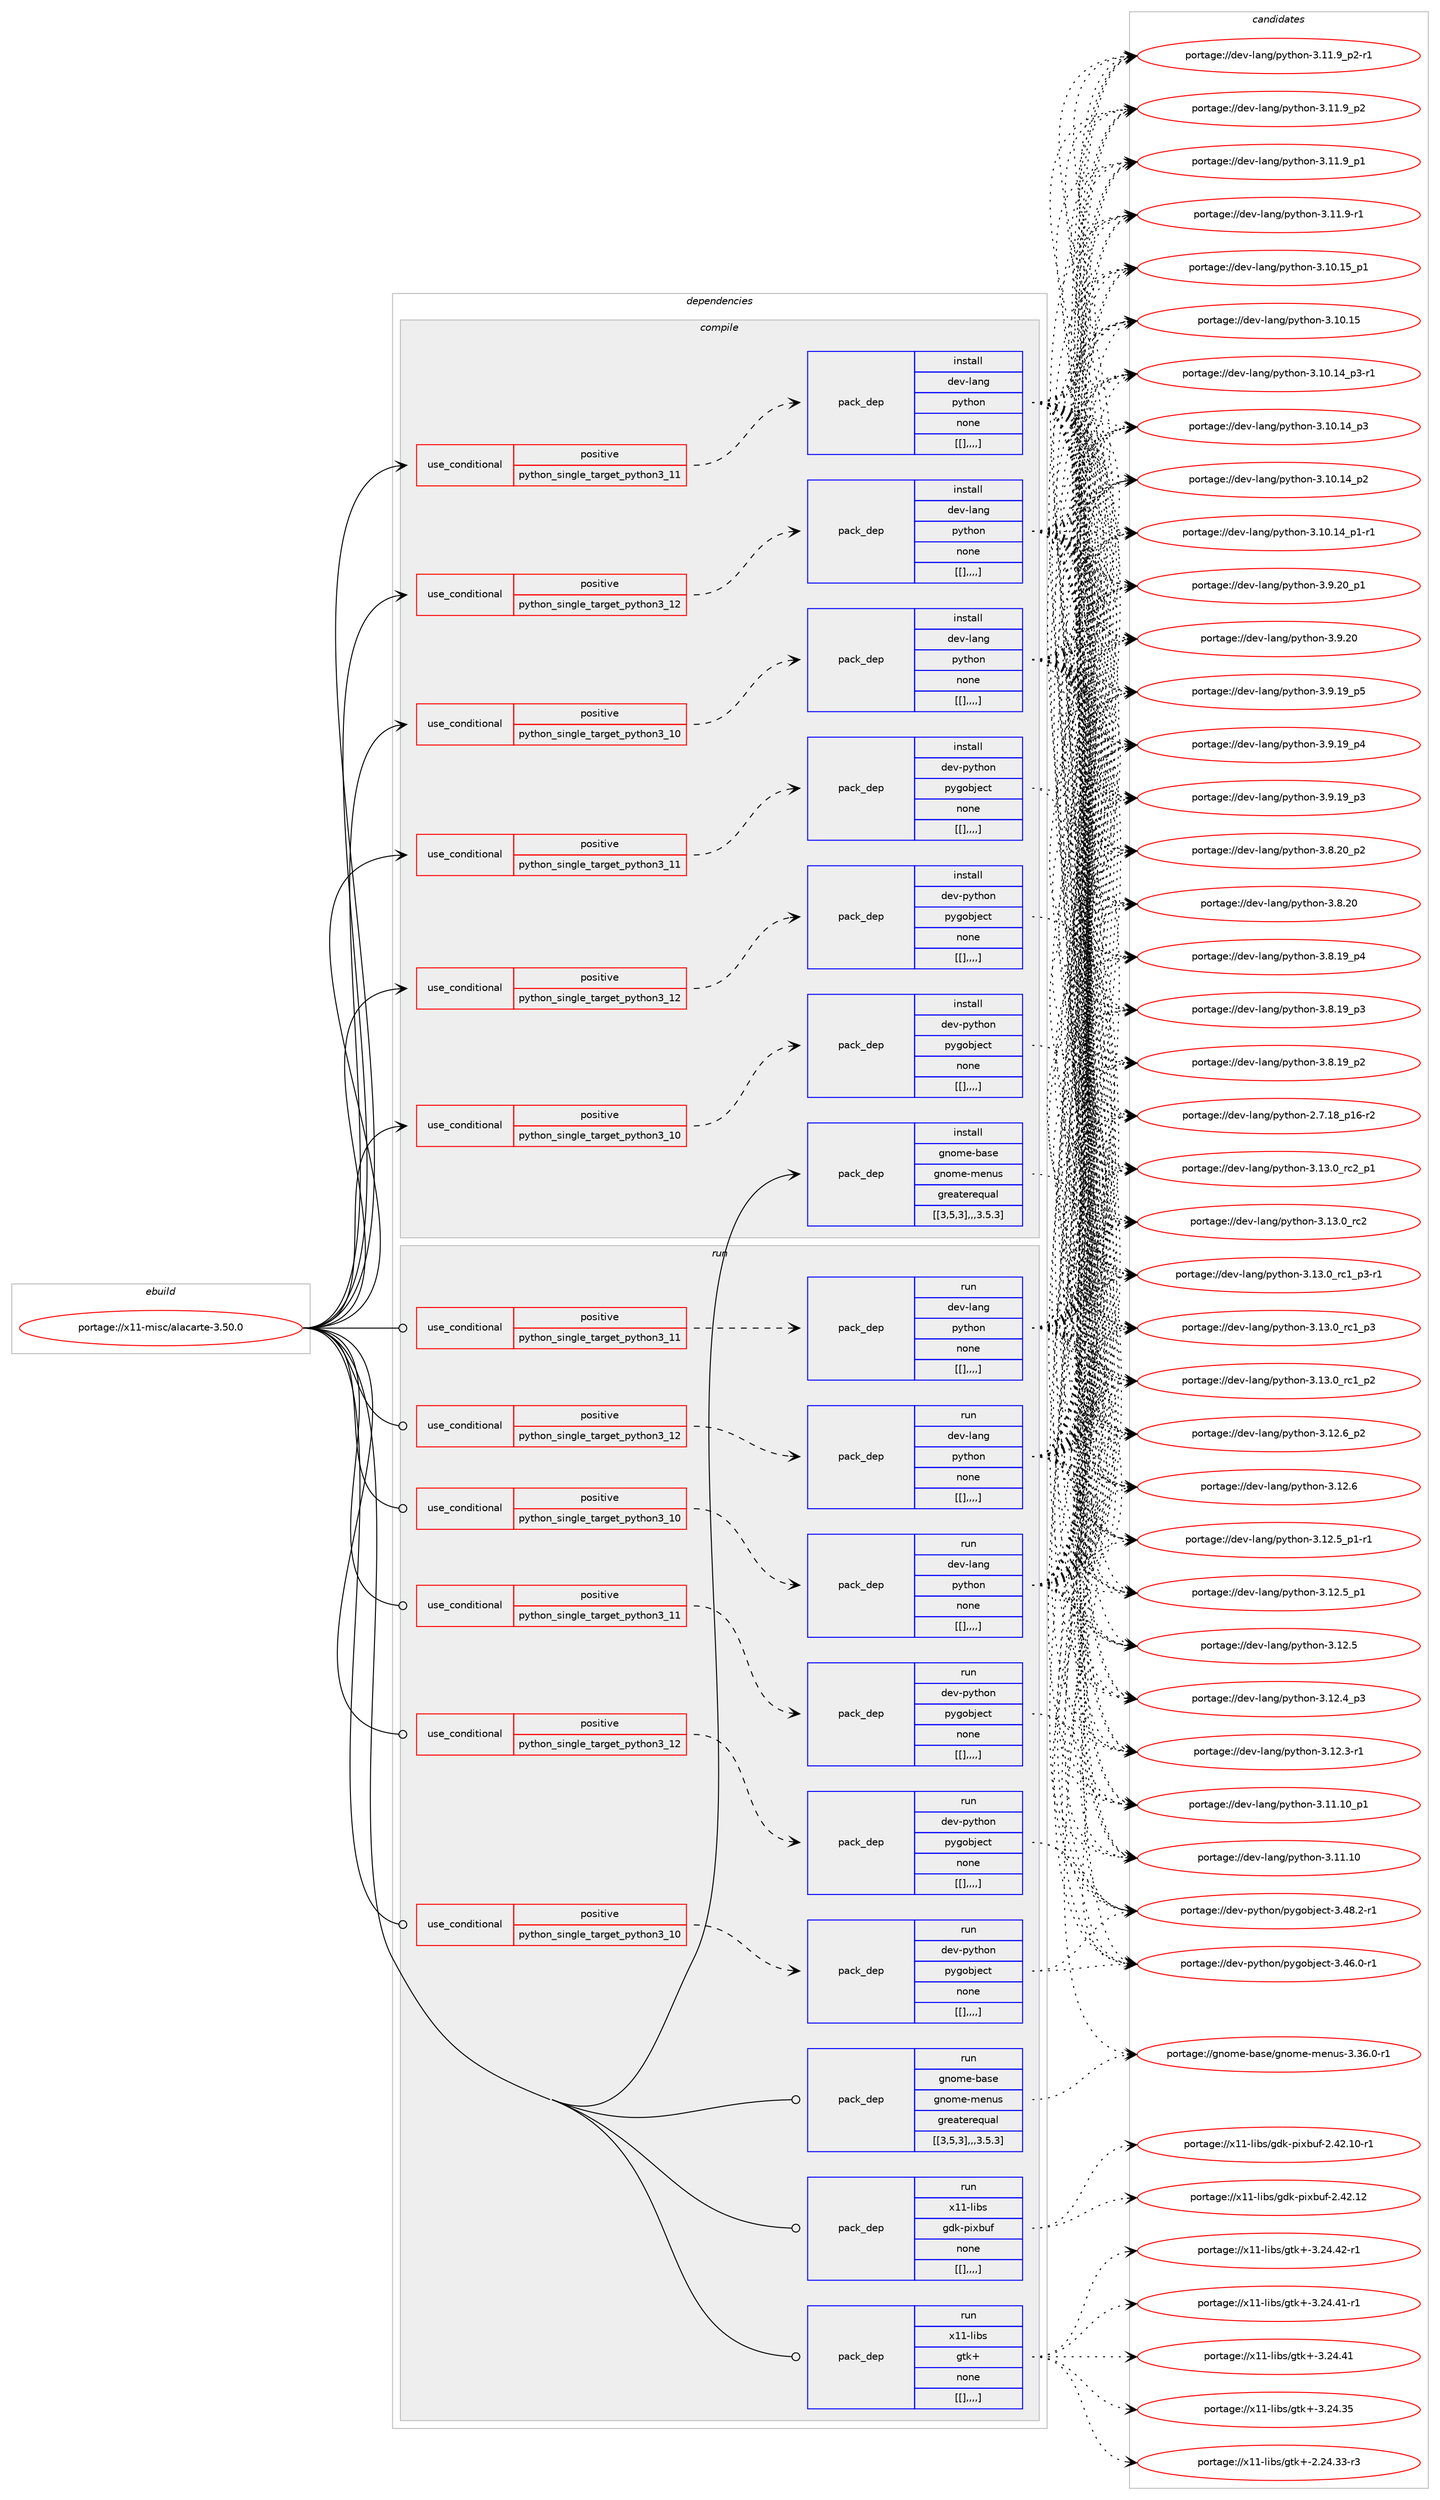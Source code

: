 digraph prolog {

# *************
# Graph options
# *************

newrank=true;
concentrate=true;
compound=true;
graph [rankdir=LR,fontname=Helvetica,fontsize=10,ranksep=1.5];#, ranksep=2.5, nodesep=0.2];
edge  [arrowhead=vee];
node  [fontname=Helvetica,fontsize=10];

# **********
# The ebuild
# **********

subgraph cluster_leftcol {
color=gray;
label=<<i>ebuild</i>>;
id [label="portage://x11-misc/alacarte-3.50.0", color=red, width=4, href="../x11-misc/alacarte-3.50.0.svg"];
}

# ****************
# The dependencies
# ****************

subgraph cluster_midcol {
color=gray;
label=<<i>dependencies</i>>;
subgraph cluster_compile {
fillcolor="#eeeeee";
style=filled;
label=<<i>compile</i>>;
subgraph cond12103 {
dependency34556 [label=<<TABLE BORDER="0" CELLBORDER="1" CELLSPACING="0" CELLPADDING="4"><TR><TD ROWSPAN="3" CELLPADDING="10">use_conditional</TD></TR><TR><TD>positive</TD></TR><TR><TD>python_single_target_python3_10</TD></TR></TABLE>>, shape=none, color=red];
subgraph pack22223 {
dependency34557 [label=<<TABLE BORDER="0" CELLBORDER="1" CELLSPACING="0" CELLPADDING="4" WIDTH="220"><TR><TD ROWSPAN="6" CELLPADDING="30">pack_dep</TD></TR><TR><TD WIDTH="110">install</TD></TR><TR><TD>dev-lang</TD></TR><TR><TD>python</TD></TR><TR><TD>none</TD></TR><TR><TD>[[],,,,]</TD></TR></TABLE>>, shape=none, color=blue];
}
dependency34556:e -> dependency34557:w [weight=20,style="dashed",arrowhead="vee"];
}
id:e -> dependency34556:w [weight=20,style="solid",arrowhead="vee"];
subgraph cond12104 {
dependency34558 [label=<<TABLE BORDER="0" CELLBORDER="1" CELLSPACING="0" CELLPADDING="4"><TR><TD ROWSPAN="3" CELLPADDING="10">use_conditional</TD></TR><TR><TD>positive</TD></TR><TR><TD>python_single_target_python3_10</TD></TR></TABLE>>, shape=none, color=red];
subgraph pack22224 {
dependency34559 [label=<<TABLE BORDER="0" CELLBORDER="1" CELLSPACING="0" CELLPADDING="4" WIDTH="220"><TR><TD ROWSPAN="6" CELLPADDING="30">pack_dep</TD></TR><TR><TD WIDTH="110">install</TD></TR><TR><TD>dev-python</TD></TR><TR><TD>pygobject</TD></TR><TR><TD>none</TD></TR><TR><TD>[[],,,,]</TD></TR></TABLE>>, shape=none, color=blue];
}
dependency34558:e -> dependency34559:w [weight=20,style="dashed",arrowhead="vee"];
}
id:e -> dependency34558:w [weight=20,style="solid",arrowhead="vee"];
subgraph cond12105 {
dependency34560 [label=<<TABLE BORDER="0" CELLBORDER="1" CELLSPACING="0" CELLPADDING="4"><TR><TD ROWSPAN="3" CELLPADDING="10">use_conditional</TD></TR><TR><TD>positive</TD></TR><TR><TD>python_single_target_python3_11</TD></TR></TABLE>>, shape=none, color=red];
subgraph pack22225 {
dependency34561 [label=<<TABLE BORDER="0" CELLBORDER="1" CELLSPACING="0" CELLPADDING="4" WIDTH="220"><TR><TD ROWSPAN="6" CELLPADDING="30">pack_dep</TD></TR><TR><TD WIDTH="110">install</TD></TR><TR><TD>dev-lang</TD></TR><TR><TD>python</TD></TR><TR><TD>none</TD></TR><TR><TD>[[],,,,]</TD></TR></TABLE>>, shape=none, color=blue];
}
dependency34560:e -> dependency34561:w [weight=20,style="dashed",arrowhead="vee"];
}
id:e -> dependency34560:w [weight=20,style="solid",arrowhead="vee"];
subgraph cond12106 {
dependency34562 [label=<<TABLE BORDER="0" CELLBORDER="1" CELLSPACING="0" CELLPADDING="4"><TR><TD ROWSPAN="3" CELLPADDING="10">use_conditional</TD></TR><TR><TD>positive</TD></TR><TR><TD>python_single_target_python3_11</TD></TR></TABLE>>, shape=none, color=red];
subgraph pack22226 {
dependency34563 [label=<<TABLE BORDER="0" CELLBORDER="1" CELLSPACING="0" CELLPADDING="4" WIDTH="220"><TR><TD ROWSPAN="6" CELLPADDING="30">pack_dep</TD></TR><TR><TD WIDTH="110">install</TD></TR><TR><TD>dev-python</TD></TR><TR><TD>pygobject</TD></TR><TR><TD>none</TD></TR><TR><TD>[[],,,,]</TD></TR></TABLE>>, shape=none, color=blue];
}
dependency34562:e -> dependency34563:w [weight=20,style="dashed",arrowhead="vee"];
}
id:e -> dependency34562:w [weight=20,style="solid",arrowhead="vee"];
subgraph cond12107 {
dependency34564 [label=<<TABLE BORDER="0" CELLBORDER="1" CELLSPACING="0" CELLPADDING="4"><TR><TD ROWSPAN="3" CELLPADDING="10">use_conditional</TD></TR><TR><TD>positive</TD></TR><TR><TD>python_single_target_python3_12</TD></TR></TABLE>>, shape=none, color=red];
subgraph pack22227 {
dependency34565 [label=<<TABLE BORDER="0" CELLBORDER="1" CELLSPACING="0" CELLPADDING="4" WIDTH="220"><TR><TD ROWSPAN="6" CELLPADDING="30">pack_dep</TD></TR><TR><TD WIDTH="110">install</TD></TR><TR><TD>dev-lang</TD></TR><TR><TD>python</TD></TR><TR><TD>none</TD></TR><TR><TD>[[],,,,]</TD></TR></TABLE>>, shape=none, color=blue];
}
dependency34564:e -> dependency34565:w [weight=20,style="dashed",arrowhead="vee"];
}
id:e -> dependency34564:w [weight=20,style="solid",arrowhead="vee"];
subgraph cond12108 {
dependency34566 [label=<<TABLE BORDER="0" CELLBORDER="1" CELLSPACING="0" CELLPADDING="4"><TR><TD ROWSPAN="3" CELLPADDING="10">use_conditional</TD></TR><TR><TD>positive</TD></TR><TR><TD>python_single_target_python3_12</TD></TR></TABLE>>, shape=none, color=red];
subgraph pack22228 {
dependency34567 [label=<<TABLE BORDER="0" CELLBORDER="1" CELLSPACING="0" CELLPADDING="4" WIDTH="220"><TR><TD ROWSPAN="6" CELLPADDING="30">pack_dep</TD></TR><TR><TD WIDTH="110">install</TD></TR><TR><TD>dev-python</TD></TR><TR><TD>pygobject</TD></TR><TR><TD>none</TD></TR><TR><TD>[[],,,,]</TD></TR></TABLE>>, shape=none, color=blue];
}
dependency34566:e -> dependency34567:w [weight=20,style="dashed",arrowhead="vee"];
}
id:e -> dependency34566:w [weight=20,style="solid",arrowhead="vee"];
subgraph pack22229 {
dependency34568 [label=<<TABLE BORDER="0" CELLBORDER="1" CELLSPACING="0" CELLPADDING="4" WIDTH="220"><TR><TD ROWSPAN="6" CELLPADDING="30">pack_dep</TD></TR><TR><TD WIDTH="110">install</TD></TR><TR><TD>gnome-base</TD></TR><TR><TD>gnome-menus</TD></TR><TR><TD>greaterequal</TD></TR><TR><TD>[[3,5,3],,,3.5.3]</TD></TR></TABLE>>, shape=none, color=blue];
}
id:e -> dependency34568:w [weight=20,style="solid",arrowhead="vee"];
}
subgraph cluster_compileandrun {
fillcolor="#eeeeee";
style=filled;
label=<<i>compile and run</i>>;
}
subgraph cluster_run {
fillcolor="#eeeeee";
style=filled;
label=<<i>run</i>>;
subgraph cond12109 {
dependency34569 [label=<<TABLE BORDER="0" CELLBORDER="1" CELLSPACING="0" CELLPADDING="4"><TR><TD ROWSPAN="3" CELLPADDING="10">use_conditional</TD></TR><TR><TD>positive</TD></TR><TR><TD>python_single_target_python3_10</TD></TR></TABLE>>, shape=none, color=red];
subgraph pack22230 {
dependency34570 [label=<<TABLE BORDER="0" CELLBORDER="1" CELLSPACING="0" CELLPADDING="4" WIDTH="220"><TR><TD ROWSPAN="6" CELLPADDING="30">pack_dep</TD></TR><TR><TD WIDTH="110">run</TD></TR><TR><TD>dev-lang</TD></TR><TR><TD>python</TD></TR><TR><TD>none</TD></TR><TR><TD>[[],,,,]</TD></TR></TABLE>>, shape=none, color=blue];
}
dependency34569:e -> dependency34570:w [weight=20,style="dashed",arrowhead="vee"];
}
id:e -> dependency34569:w [weight=20,style="solid",arrowhead="odot"];
subgraph cond12110 {
dependency34571 [label=<<TABLE BORDER="0" CELLBORDER="1" CELLSPACING="0" CELLPADDING="4"><TR><TD ROWSPAN="3" CELLPADDING="10">use_conditional</TD></TR><TR><TD>positive</TD></TR><TR><TD>python_single_target_python3_10</TD></TR></TABLE>>, shape=none, color=red];
subgraph pack22231 {
dependency34572 [label=<<TABLE BORDER="0" CELLBORDER="1" CELLSPACING="0" CELLPADDING="4" WIDTH="220"><TR><TD ROWSPAN="6" CELLPADDING="30">pack_dep</TD></TR><TR><TD WIDTH="110">run</TD></TR><TR><TD>dev-python</TD></TR><TR><TD>pygobject</TD></TR><TR><TD>none</TD></TR><TR><TD>[[],,,,]</TD></TR></TABLE>>, shape=none, color=blue];
}
dependency34571:e -> dependency34572:w [weight=20,style="dashed",arrowhead="vee"];
}
id:e -> dependency34571:w [weight=20,style="solid",arrowhead="odot"];
subgraph cond12111 {
dependency34573 [label=<<TABLE BORDER="0" CELLBORDER="1" CELLSPACING="0" CELLPADDING="4"><TR><TD ROWSPAN="3" CELLPADDING="10">use_conditional</TD></TR><TR><TD>positive</TD></TR><TR><TD>python_single_target_python3_11</TD></TR></TABLE>>, shape=none, color=red];
subgraph pack22232 {
dependency34574 [label=<<TABLE BORDER="0" CELLBORDER="1" CELLSPACING="0" CELLPADDING="4" WIDTH="220"><TR><TD ROWSPAN="6" CELLPADDING="30">pack_dep</TD></TR><TR><TD WIDTH="110">run</TD></TR><TR><TD>dev-lang</TD></TR><TR><TD>python</TD></TR><TR><TD>none</TD></TR><TR><TD>[[],,,,]</TD></TR></TABLE>>, shape=none, color=blue];
}
dependency34573:e -> dependency34574:w [weight=20,style="dashed",arrowhead="vee"];
}
id:e -> dependency34573:w [weight=20,style="solid",arrowhead="odot"];
subgraph cond12112 {
dependency34575 [label=<<TABLE BORDER="0" CELLBORDER="1" CELLSPACING="0" CELLPADDING="4"><TR><TD ROWSPAN="3" CELLPADDING="10">use_conditional</TD></TR><TR><TD>positive</TD></TR><TR><TD>python_single_target_python3_11</TD></TR></TABLE>>, shape=none, color=red];
subgraph pack22233 {
dependency34576 [label=<<TABLE BORDER="0" CELLBORDER="1" CELLSPACING="0" CELLPADDING="4" WIDTH="220"><TR><TD ROWSPAN="6" CELLPADDING="30">pack_dep</TD></TR><TR><TD WIDTH="110">run</TD></TR><TR><TD>dev-python</TD></TR><TR><TD>pygobject</TD></TR><TR><TD>none</TD></TR><TR><TD>[[],,,,]</TD></TR></TABLE>>, shape=none, color=blue];
}
dependency34575:e -> dependency34576:w [weight=20,style="dashed",arrowhead="vee"];
}
id:e -> dependency34575:w [weight=20,style="solid",arrowhead="odot"];
subgraph cond12113 {
dependency34577 [label=<<TABLE BORDER="0" CELLBORDER="1" CELLSPACING="0" CELLPADDING="4"><TR><TD ROWSPAN="3" CELLPADDING="10">use_conditional</TD></TR><TR><TD>positive</TD></TR><TR><TD>python_single_target_python3_12</TD></TR></TABLE>>, shape=none, color=red];
subgraph pack22234 {
dependency34578 [label=<<TABLE BORDER="0" CELLBORDER="1" CELLSPACING="0" CELLPADDING="4" WIDTH="220"><TR><TD ROWSPAN="6" CELLPADDING="30">pack_dep</TD></TR><TR><TD WIDTH="110">run</TD></TR><TR><TD>dev-lang</TD></TR><TR><TD>python</TD></TR><TR><TD>none</TD></TR><TR><TD>[[],,,,]</TD></TR></TABLE>>, shape=none, color=blue];
}
dependency34577:e -> dependency34578:w [weight=20,style="dashed",arrowhead="vee"];
}
id:e -> dependency34577:w [weight=20,style="solid",arrowhead="odot"];
subgraph cond12114 {
dependency34579 [label=<<TABLE BORDER="0" CELLBORDER="1" CELLSPACING="0" CELLPADDING="4"><TR><TD ROWSPAN="3" CELLPADDING="10">use_conditional</TD></TR><TR><TD>positive</TD></TR><TR><TD>python_single_target_python3_12</TD></TR></TABLE>>, shape=none, color=red];
subgraph pack22235 {
dependency34580 [label=<<TABLE BORDER="0" CELLBORDER="1" CELLSPACING="0" CELLPADDING="4" WIDTH="220"><TR><TD ROWSPAN="6" CELLPADDING="30">pack_dep</TD></TR><TR><TD WIDTH="110">run</TD></TR><TR><TD>dev-python</TD></TR><TR><TD>pygobject</TD></TR><TR><TD>none</TD></TR><TR><TD>[[],,,,]</TD></TR></TABLE>>, shape=none, color=blue];
}
dependency34579:e -> dependency34580:w [weight=20,style="dashed",arrowhead="vee"];
}
id:e -> dependency34579:w [weight=20,style="solid",arrowhead="odot"];
subgraph pack22236 {
dependency34581 [label=<<TABLE BORDER="0" CELLBORDER="1" CELLSPACING="0" CELLPADDING="4" WIDTH="220"><TR><TD ROWSPAN="6" CELLPADDING="30">pack_dep</TD></TR><TR><TD WIDTH="110">run</TD></TR><TR><TD>gnome-base</TD></TR><TR><TD>gnome-menus</TD></TR><TR><TD>greaterequal</TD></TR><TR><TD>[[3,5,3],,,3.5.3]</TD></TR></TABLE>>, shape=none, color=blue];
}
id:e -> dependency34581:w [weight=20,style="solid",arrowhead="odot"];
subgraph pack22237 {
dependency34582 [label=<<TABLE BORDER="0" CELLBORDER="1" CELLSPACING="0" CELLPADDING="4" WIDTH="220"><TR><TD ROWSPAN="6" CELLPADDING="30">pack_dep</TD></TR><TR><TD WIDTH="110">run</TD></TR><TR><TD>x11-libs</TD></TR><TR><TD>gdk-pixbuf</TD></TR><TR><TD>none</TD></TR><TR><TD>[[],,,,]</TD></TR></TABLE>>, shape=none, color=blue];
}
id:e -> dependency34582:w [weight=20,style="solid",arrowhead="odot"];
subgraph pack22238 {
dependency34583 [label=<<TABLE BORDER="0" CELLBORDER="1" CELLSPACING="0" CELLPADDING="4" WIDTH="220"><TR><TD ROWSPAN="6" CELLPADDING="30">pack_dep</TD></TR><TR><TD WIDTH="110">run</TD></TR><TR><TD>x11-libs</TD></TR><TR><TD>gtk+</TD></TR><TR><TD>none</TD></TR><TR><TD>[[],,,,]</TD></TR></TABLE>>, shape=none, color=blue];
}
id:e -> dependency34583:w [weight=20,style="solid",arrowhead="odot"];
}
}

# **************
# The candidates
# **************

subgraph cluster_choices {
rank=same;
color=gray;
label=<<i>candidates</i>>;

subgraph choice22223 {
color=black;
nodesep=1;
choice100101118451089711010347112121116104111110455146495146489511499509511249 [label="portage://dev-lang/python-3.13.0_rc2_p1", color=red, width=4,href="../dev-lang/python-3.13.0_rc2_p1.svg"];
choice10010111845108971101034711212111610411111045514649514648951149950 [label="portage://dev-lang/python-3.13.0_rc2", color=red, width=4,href="../dev-lang/python-3.13.0_rc2.svg"];
choice1001011184510897110103471121211161041111104551464951464895114994995112514511449 [label="portage://dev-lang/python-3.13.0_rc1_p3-r1", color=red, width=4,href="../dev-lang/python-3.13.0_rc1_p3-r1.svg"];
choice100101118451089711010347112121116104111110455146495146489511499499511251 [label="portage://dev-lang/python-3.13.0_rc1_p3", color=red, width=4,href="../dev-lang/python-3.13.0_rc1_p3.svg"];
choice100101118451089711010347112121116104111110455146495146489511499499511250 [label="portage://dev-lang/python-3.13.0_rc1_p2", color=red, width=4,href="../dev-lang/python-3.13.0_rc1_p2.svg"];
choice100101118451089711010347112121116104111110455146495046549511250 [label="portage://dev-lang/python-3.12.6_p2", color=red, width=4,href="../dev-lang/python-3.12.6_p2.svg"];
choice10010111845108971101034711212111610411111045514649504654 [label="portage://dev-lang/python-3.12.6", color=red, width=4,href="../dev-lang/python-3.12.6.svg"];
choice1001011184510897110103471121211161041111104551464950465395112494511449 [label="portage://dev-lang/python-3.12.5_p1-r1", color=red, width=4,href="../dev-lang/python-3.12.5_p1-r1.svg"];
choice100101118451089711010347112121116104111110455146495046539511249 [label="portage://dev-lang/python-3.12.5_p1", color=red, width=4,href="../dev-lang/python-3.12.5_p1.svg"];
choice10010111845108971101034711212111610411111045514649504653 [label="portage://dev-lang/python-3.12.5", color=red, width=4,href="../dev-lang/python-3.12.5.svg"];
choice100101118451089711010347112121116104111110455146495046529511251 [label="portage://dev-lang/python-3.12.4_p3", color=red, width=4,href="../dev-lang/python-3.12.4_p3.svg"];
choice100101118451089711010347112121116104111110455146495046514511449 [label="portage://dev-lang/python-3.12.3-r1", color=red, width=4,href="../dev-lang/python-3.12.3-r1.svg"];
choice10010111845108971101034711212111610411111045514649494649489511249 [label="portage://dev-lang/python-3.11.10_p1", color=red, width=4,href="../dev-lang/python-3.11.10_p1.svg"];
choice1001011184510897110103471121211161041111104551464949464948 [label="portage://dev-lang/python-3.11.10", color=red, width=4,href="../dev-lang/python-3.11.10.svg"];
choice1001011184510897110103471121211161041111104551464949465795112504511449 [label="portage://dev-lang/python-3.11.9_p2-r1", color=red, width=4,href="../dev-lang/python-3.11.9_p2-r1.svg"];
choice100101118451089711010347112121116104111110455146494946579511250 [label="portage://dev-lang/python-3.11.9_p2", color=red, width=4,href="../dev-lang/python-3.11.9_p2.svg"];
choice100101118451089711010347112121116104111110455146494946579511249 [label="portage://dev-lang/python-3.11.9_p1", color=red, width=4,href="../dev-lang/python-3.11.9_p1.svg"];
choice100101118451089711010347112121116104111110455146494946574511449 [label="portage://dev-lang/python-3.11.9-r1", color=red, width=4,href="../dev-lang/python-3.11.9-r1.svg"];
choice10010111845108971101034711212111610411111045514649484649539511249 [label="portage://dev-lang/python-3.10.15_p1", color=red, width=4,href="../dev-lang/python-3.10.15_p1.svg"];
choice1001011184510897110103471121211161041111104551464948464953 [label="portage://dev-lang/python-3.10.15", color=red, width=4,href="../dev-lang/python-3.10.15.svg"];
choice100101118451089711010347112121116104111110455146494846495295112514511449 [label="portage://dev-lang/python-3.10.14_p3-r1", color=red, width=4,href="../dev-lang/python-3.10.14_p3-r1.svg"];
choice10010111845108971101034711212111610411111045514649484649529511251 [label="portage://dev-lang/python-3.10.14_p3", color=red, width=4,href="../dev-lang/python-3.10.14_p3.svg"];
choice10010111845108971101034711212111610411111045514649484649529511250 [label="portage://dev-lang/python-3.10.14_p2", color=red, width=4,href="../dev-lang/python-3.10.14_p2.svg"];
choice100101118451089711010347112121116104111110455146494846495295112494511449 [label="portage://dev-lang/python-3.10.14_p1-r1", color=red, width=4,href="../dev-lang/python-3.10.14_p1-r1.svg"];
choice100101118451089711010347112121116104111110455146574650489511249 [label="portage://dev-lang/python-3.9.20_p1", color=red, width=4,href="../dev-lang/python-3.9.20_p1.svg"];
choice10010111845108971101034711212111610411111045514657465048 [label="portage://dev-lang/python-3.9.20", color=red, width=4,href="../dev-lang/python-3.9.20.svg"];
choice100101118451089711010347112121116104111110455146574649579511253 [label="portage://dev-lang/python-3.9.19_p5", color=red, width=4,href="../dev-lang/python-3.9.19_p5.svg"];
choice100101118451089711010347112121116104111110455146574649579511252 [label="portage://dev-lang/python-3.9.19_p4", color=red, width=4,href="../dev-lang/python-3.9.19_p4.svg"];
choice100101118451089711010347112121116104111110455146574649579511251 [label="portage://dev-lang/python-3.9.19_p3", color=red, width=4,href="../dev-lang/python-3.9.19_p3.svg"];
choice100101118451089711010347112121116104111110455146564650489511250 [label="portage://dev-lang/python-3.8.20_p2", color=red, width=4,href="../dev-lang/python-3.8.20_p2.svg"];
choice10010111845108971101034711212111610411111045514656465048 [label="portage://dev-lang/python-3.8.20", color=red, width=4,href="../dev-lang/python-3.8.20.svg"];
choice100101118451089711010347112121116104111110455146564649579511252 [label="portage://dev-lang/python-3.8.19_p4", color=red, width=4,href="../dev-lang/python-3.8.19_p4.svg"];
choice100101118451089711010347112121116104111110455146564649579511251 [label="portage://dev-lang/python-3.8.19_p3", color=red, width=4,href="../dev-lang/python-3.8.19_p3.svg"];
choice100101118451089711010347112121116104111110455146564649579511250 [label="portage://dev-lang/python-3.8.19_p2", color=red, width=4,href="../dev-lang/python-3.8.19_p2.svg"];
choice100101118451089711010347112121116104111110455046554649569511249544511450 [label="portage://dev-lang/python-2.7.18_p16-r2", color=red, width=4,href="../dev-lang/python-2.7.18_p16-r2.svg"];
dependency34557:e -> choice100101118451089711010347112121116104111110455146495146489511499509511249:w [style=dotted,weight="100"];
dependency34557:e -> choice10010111845108971101034711212111610411111045514649514648951149950:w [style=dotted,weight="100"];
dependency34557:e -> choice1001011184510897110103471121211161041111104551464951464895114994995112514511449:w [style=dotted,weight="100"];
dependency34557:e -> choice100101118451089711010347112121116104111110455146495146489511499499511251:w [style=dotted,weight="100"];
dependency34557:e -> choice100101118451089711010347112121116104111110455146495146489511499499511250:w [style=dotted,weight="100"];
dependency34557:e -> choice100101118451089711010347112121116104111110455146495046549511250:w [style=dotted,weight="100"];
dependency34557:e -> choice10010111845108971101034711212111610411111045514649504654:w [style=dotted,weight="100"];
dependency34557:e -> choice1001011184510897110103471121211161041111104551464950465395112494511449:w [style=dotted,weight="100"];
dependency34557:e -> choice100101118451089711010347112121116104111110455146495046539511249:w [style=dotted,weight="100"];
dependency34557:e -> choice10010111845108971101034711212111610411111045514649504653:w [style=dotted,weight="100"];
dependency34557:e -> choice100101118451089711010347112121116104111110455146495046529511251:w [style=dotted,weight="100"];
dependency34557:e -> choice100101118451089711010347112121116104111110455146495046514511449:w [style=dotted,weight="100"];
dependency34557:e -> choice10010111845108971101034711212111610411111045514649494649489511249:w [style=dotted,weight="100"];
dependency34557:e -> choice1001011184510897110103471121211161041111104551464949464948:w [style=dotted,weight="100"];
dependency34557:e -> choice1001011184510897110103471121211161041111104551464949465795112504511449:w [style=dotted,weight="100"];
dependency34557:e -> choice100101118451089711010347112121116104111110455146494946579511250:w [style=dotted,weight="100"];
dependency34557:e -> choice100101118451089711010347112121116104111110455146494946579511249:w [style=dotted,weight="100"];
dependency34557:e -> choice100101118451089711010347112121116104111110455146494946574511449:w [style=dotted,weight="100"];
dependency34557:e -> choice10010111845108971101034711212111610411111045514649484649539511249:w [style=dotted,weight="100"];
dependency34557:e -> choice1001011184510897110103471121211161041111104551464948464953:w [style=dotted,weight="100"];
dependency34557:e -> choice100101118451089711010347112121116104111110455146494846495295112514511449:w [style=dotted,weight="100"];
dependency34557:e -> choice10010111845108971101034711212111610411111045514649484649529511251:w [style=dotted,weight="100"];
dependency34557:e -> choice10010111845108971101034711212111610411111045514649484649529511250:w [style=dotted,weight="100"];
dependency34557:e -> choice100101118451089711010347112121116104111110455146494846495295112494511449:w [style=dotted,weight="100"];
dependency34557:e -> choice100101118451089711010347112121116104111110455146574650489511249:w [style=dotted,weight="100"];
dependency34557:e -> choice10010111845108971101034711212111610411111045514657465048:w [style=dotted,weight="100"];
dependency34557:e -> choice100101118451089711010347112121116104111110455146574649579511253:w [style=dotted,weight="100"];
dependency34557:e -> choice100101118451089711010347112121116104111110455146574649579511252:w [style=dotted,weight="100"];
dependency34557:e -> choice100101118451089711010347112121116104111110455146574649579511251:w [style=dotted,weight="100"];
dependency34557:e -> choice100101118451089711010347112121116104111110455146564650489511250:w [style=dotted,weight="100"];
dependency34557:e -> choice10010111845108971101034711212111610411111045514656465048:w [style=dotted,weight="100"];
dependency34557:e -> choice100101118451089711010347112121116104111110455146564649579511252:w [style=dotted,weight="100"];
dependency34557:e -> choice100101118451089711010347112121116104111110455146564649579511251:w [style=dotted,weight="100"];
dependency34557:e -> choice100101118451089711010347112121116104111110455146564649579511250:w [style=dotted,weight="100"];
dependency34557:e -> choice100101118451089711010347112121116104111110455046554649569511249544511450:w [style=dotted,weight="100"];
}
subgraph choice22224 {
color=black;
nodesep=1;
choice10010111845112121116104111110471121211031119810610199116455146525646504511449 [label="portage://dev-python/pygobject-3.48.2-r1", color=red, width=4,href="../dev-python/pygobject-3.48.2-r1.svg"];
choice10010111845112121116104111110471121211031119810610199116455146525446484511449 [label="portage://dev-python/pygobject-3.46.0-r1", color=red, width=4,href="../dev-python/pygobject-3.46.0-r1.svg"];
dependency34559:e -> choice10010111845112121116104111110471121211031119810610199116455146525646504511449:w [style=dotted,weight="100"];
dependency34559:e -> choice10010111845112121116104111110471121211031119810610199116455146525446484511449:w [style=dotted,weight="100"];
}
subgraph choice22225 {
color=black;
nodesep=1;
choice100101118451089711010347112121116104111110455146495146489511499509511249 [label="portage://dev-lang/python-3.13.0_rc2_p1", color=red, width=4,href="../dev-lang/python-3.13.0_rc2_p1.svg"];
choice10010111845108971101034711212111610411111045514649514648951149950 [label="portage://dev-lang/python-3.13.0_rc2", color=red, width=4,href="../dev-lang/python-3.13.0_rc2.svg"];
choice1001011184510897110103471121211161041111104551464951464895114994995112514511449 [label="portage://dev-lang/python-3.13.0_rc1_p3-r1", color=red, width=4,href="../dev-lang/python-3.13.0_rc1_p3-r1.svg"];
choice100101118451089711010347112121116104111110455146495146489511499499511251 [label="portage://dev-lang/python-3.13.0_rc1_p3", color=red, width=4,href="../dev-lang/python-3.13.0_rc1_p3.svg"];
choice100101118451089711010347112121116104111110455146495146489511499499511250 [label="portage://dev-lang/python-3.13.0_rc1_p2", color=red, width=4,href="../dev-lang/python-3.13.0_rc1_p2.svg"];
choice100101118451089711010347112121116104111110455146495046549511250 [label="portage://dev-lang/python-3.12.6_p2", color=red, width=4,href="../dev-lang/python-3.12.6_p2.svg"];
choice10010111845108971101034711212111610411111045514649504654 [label="portage://dev-lang/python-3.12.6", color=red, width=4,href="../dev-lang/python-3.12.6.svg"];
choice1001011184510897110103471121211161041111104551464950465395112494511449 [label="portage://dev-lang/python-3.12.5_p1-r1", color=red, width=4,href="../dev-lang/python-3.12.5_p1-r1.svg"];
choice100101118451089711010347112121116104111110455146495046539511249 [label="portage://dev-lang/python-3.12.5_p1", color=red, width=4,href="../dev-lang/python-3.12.5_p1.svg"];
choice10010111845108971101034711212111610411111045514649504653 [label="portage://dev-lang/python-3.12.5", color=red, width=4,href="../dev-lang/python-3.12.5.svg"];
choice100101118451089711010347112121116104111110455146495046529511251 [label="portage://dev-lang/python-3.12.4_p3", color=red, width=4,href="../dev-lang/python-3.12.4_p3.svg"];
choice100101118451089711010347112121116104111110455146495046514511449 [label="portage://dev-lang/python-3.12.3-r1", color=red, width=4,href="../dev-lang/python-3.12.3-r1.svg"];
choice10010111845108971101034711212111610411111045514649494649489511249 [label="portage://dev-lang/python-3.11.10_p1", color=red, width=4,href="../dev-lang/python-3.11.10_p1.svg"];
choice1001011184510897110103471121211161041111104551464949464948 [label="portage://dev-lang/python-3.11.10", color=red, width=4,href="../dev-lang/python-3.11.10.svg"];
choice1001011184510897110103471121211161041111104551464949465795112504511449 [label="portage://dev-lang/python-3.11.9_p2-r1", color=red, width=4,href="../dev-lang/python-3.11.9_p2-r1.svg"];
choice100101118451089711010347112121116104111110455146494946579511250 [label="portage://dev-lang/python-3.11.9_p2", color=red, width=4,href="../dev-lang/python-3.11.9_p2.svg"];
choice100101118451089711010347112121116104111110455146494946579511249 [label="portage://dev-lang/python-3.11.9_p1", color=red, width=4,href="../dev-lang/python-3.11.9_p1.svg"];
choice100101118451089711010347112121116104111110455146494946574511449 [label="portage://dev-lang/python-3.11.9-r1", color=red, width=4,href="../dev-lang/python-3.11.9-r1.svg"];
choice10010111845108971101034711212111610411111045514649484649539511249 [label="portage://dev-lang/python-3.10.15_p1", color=red, width=4,href="../dev-lang/python-3.10.15_p1.svg"];
choice1001011184510897110103471121211161041111104551464948464953 [label="portage://dev-lang/python-3.10.15", color=red, width=4,href="../dev-lang/python-3.10.15.svg"];
choice100101118451089711010347112121116104111110455146494846495295112514511449 [label="portage://dev-lang/python-3.10.14_p3-r1", color=red, width=4,href="../dev-lang/python-3.10.14_p3-r1.svg"];
choice10010111845108971101034711212111610411111045514649484649529511251 [label="portage://dev-lang/python-3.10.14_p3", color=red, width=4,href="../dev-lang/python-3.10.14_p3.svg"];
choice10010111845108971101034711212111610411111045514649484649529511250 [label="portage://dev-lang/python-3.10.14_p2", color=red, width=4,href="../dev-lang/python-3.10.14_p2.svg"];
choice100101118451089711010347112121116104111110455146494846495295112494511449 [label="portage://dev-lang/python-3.10.14_p1-r1", color=red, width=4,href="../dev-lang/python-3.10.14_p1-r1.svg"];
choice100101118451089711010347112121116104111110455146574650489511249 [label="portage://dev-lang/python-3.9.20_p1", color=red, width=4,href="../dev-lang/python-3.9.20_p1.svg"];
choice10010111845108971101034711212111610411111045514657465048 [label="portage://dev-lang/python-3.9.20", color=red, width=4,href="../dev-lang/python-3.9.20.svg"];
choice100101118451089711010347112121116104111110455146574649579511253 [label="portage://dev-lang/python-3.9.19_p5", color=red, width=4,href="../dev-lang/python-3.9.19_p5.svg"];
choice100101118451089711010347112121116104111110455146574649579511252 [label="portage://dev-lang/python-3.9.19_p4", color=red, width=4,href="../dev-lang/python-3.9.19_p4.svg"];
choice100101118451089711010347112121116104111110455146574649579511251 [label="portage://dev-lang/python-3.9.19_p3", color=red, width=4,href="../dev-lang/python-3.9.19_p3.svg"];
choice100101118451089711010347112121116104111110455146564650489511250 [label="portage://dev-lang/python-3.8.20_p2", color=red, width=4,href="../dev-lang/python-3.8.20_p2.svg"];
choice10010111845108971101034711212111610411111045514656465048 [label="portage://dev-lang/python-3.8.20", color=red, width=4,href="../dev-lang/python-3.8.20.svg"];
choice100101118451089711010347112121116104111110455146564649579511252 [label="portage://dev-lang/python-3.8.19_p4", color=red, width=4,href="../dev-lang/python-3.8.19_p4.svg"];
choice100101118451089711010347112121116104111110455146564649579511251 [label="portage://dev-lang/python-3.8.19_p3", color=red, width=4,href="../dev-lang/python-3.8.19_p3.svg"];
choice100101118451089711010347112121116104111110455146564649579511250 [label="portage://dev-lang/python-3.8.19_p2", color=red, width=4,href="../dev-lang/python-3.8.19_p2.svg"];
choice100101118451089711010347112121116104111110455046554649569511249544511450 [label="portage://dev-lang/python-2.7.18_p16-r2", color=red, width=4,href="../dev-lang/python-2.7.18_p16-r2.svg"];
dependency34561:e -> choice100101118451089711010347112121116104111110455146495146489511499509511249:w [style=dotted,weight="100"];
dependency34561:e -> choice10010111845108971101034711212111610411111045514649514648951149950:w [style=dotted,weight="100"];
dependency34561:e -> choice1001011184510897110103471121211161041111104551464951464895114994995112514511449:w [style=dotted,weight="100"];
dependency34561:e -> choice100101118451089711010347112121116104111110455146495146489511499499511251:w [style=dotted,weight="100"];
dependency34561:e -> choice100101118451089711010347112121116104111110455146495146489511499499511250:w [style=dotted,weight="100"];
dependency34561:e -> choice100101118451089711010347112121116104111110455146495046549511250:w [style=dotted,weight="100"];
dependency34561:e -> choice10010111845108971101034711212111610411111045514649504654:w [style=dotted,weight="100"];
dependency34561:e -> choice1001011184510897110103471121211161041111104551464950465395112494511449:w [style=dotted,weight="100"];
dependency34561:e -> choice100101118451089711010347112121116104111110455146495046539511249:w [style=dotted,weight="100"];
dependency34561:e -> choice10010111845108971101034711212111610411111045514649504653:w [style=dotted,weight="100"];
dependency34561:e -> choice100101118451089711010347112121116104111110455146495046529511251:w [style=dotted,weight="100"];
dependency34561:e -> choice100101118451089711010347112121116104111110455146495046514511449:w [style=dotted,weight="100"];
dependency34561:e -> choice10010111845108971101034711212111610411111045514649494649489511249:w [style=dotted,weight="100"];
dependency34561:e -> choice1001011184510897110103471121211161041111104551464949464948:w [style=dotted,weight="100"];
dependency34561:e -> choice1001011184510897110103471121211161041111104551464949465795112504511449:w [style=dotted,weight="100"];
dependency34561:e -> choice100101118451089711010347112121116104111110455146494946579511250:w [style=dotted,weight="100"];
dependency34561:e -> choice100101118451089711010347112121116104111110455146494946579511249:w [style=dotted,weight="100"];
dependency34561:e -> choice100101118451089711010347112121116104111110455146494946574511449:w [style=dotted,weight="100"];
dependency34561:e -> choice10010111845108971101034711212111610411111045514649484649539511249:w [style=dotted,weight="100"];
dependency34561:e -> choice1001011184510897110103471121211161041111104551464948464953:w [style=dotted,weight="100"];
dependency34561:e -> choice100101118451089711010347112121116104111110455146494846495295112514511449:w [style=dotted,weight="100"];
dependency34561:e -> choice10010111845108971101034711212111610411111045514649484649529511251:w [style=dotted,weight="100"];
dependency34561:e -> choice10010111845108971101034711212111610411111045514649484649529511250:w [style=dotted,weight="100"];
dependency34561:e -> choice100101118451089711010347112121116104111110455146494846495295112494511449:w [style=dotted,weight="100"];
dependency34561:e -> choice100101118451089711010347112121116104111110455146574650489511249:w [style=dotted,weight="100"];
dependency34561:e -> choice10010111845108971101034711212111610411111045514657465048:w [style=dotted,weight="100"];
dependency34561:e -> choice100101118451089711010347112121116104111110455146574649579511253:w [style=dotted,weight="100"];
dependency34561:e -> choice100101118451089711010347112121116104111110455146574649579511252:w [style=dotted,weight="100"];
dependency34561:e -> choice100101118451089711010347112121116104111110455146574649579511251:w [style=dotted,weight="100"];
dependency34561:e -> choice100101118451089711010347112121116104111110455146564650489511250:w [style=dotted,weight="100"];
dependency34561:e -> choice10010111845108971101034711212111610411111045514656465048:w [style=dotted,weight="100"];
dependency34561:e -> choice100101118451089711010347112121116104111110455146564649579511252:w [style=dotted,weight="100"];
dependency34561:e -> choice100101118451089711010347112121116104111110455146564649579511251:w [style=dotted,weight="100"];
dependency34561:e -> choice100101118451089711010347112121116104111110455146564649579511250:w [style=dotted,weight="100"];
dependency34561:e -> choice100101118451089711010347112121116104111110455046554649569511249544511450:w [style=dotted,weight="100"];
}
subgraph choice22226 {
color=black;
nodesep=1;
choice10010111845112121116104111110471121211031119810610199116455146525646504511449 [label="portage://dev-python/pygobject-3.48.2-r1", color=red, width=4,href="../dev-python/pygobject-3.48.2-r1.svg"];
choice10010111845112121116104111110471121211031119810610199116455146525446484511449 [label="portage://dev-python/pygobject-3.46.0-r1", color=red, width=4,href="../dev-python/pygobject-3.46.0-r1.svg"];
dependency34563:e -> choice10010111845112121116104111110471121211031119810610199116455146525646504511449:w [style=dotted,weight="100"];
dependency34563:e -> choice10010111845112121116104111110471121211031119810610199116455146525446484511449:w [style=dotted,weight="100"];
}
subgraph choice22227 {
color=black;
nodesep=1;
choice100101118451089711010347112121116104111110455146495146489511499509511249 [label="portage://dev-lang/python-3.13.0_rc2_p1", color=red, width=4,href="../dev-lang/python-3.13.0_rc2_p1.svg"];
choice10010111845108971101034711212111610411111045514649514648951149950 [label="portage://dev-lang/python-3.13.0_rc2", color=red, width=4,href="../dev-lang/python-3.13.0_rc2.svg"];
choice1001011184510897110103471121211161041111104551464951464895114994995112514511449 [label="portage://dev-lang/python-3.13.0_rc1_p3-r1", color=red, width=4,href="../dev-lang/python-3.13.0_rc1_p3-r1.svg"];
choice100101118451089711010347112121116104111110455146495146489511499499511251 [label="portage://dev-lang/python-3.13.0_rc1_p3", color=red, width=4,href="../dev-lang/python-3.13.0_rc1_p3.svg"];
choice100101118451089711010347112121116104111110455146495146489511499499511250 [label="portage://dev-lang/python-3.13.0_rc1_p2", color=red, width=4,href="../dev-lang/python-3.13.0_rc1_p2.svg"];
choice100101118451089711010347112121116104111110455146495046549511250 [label="portage://dev-lang/python-3.12.6_p2", color=red, width=4,href="../dev-lang/python-3.12.6_p2.svg"];
choice10010111845108971101034711212111610411111045514649504654 [label="portage://dev-lang/python-3.12.6", color=red, width=4,href="../dev-lang/python-3.12.6.svg"];
choice1001011184510897110103471121211161041111104551464950465395112494511449 [label="portage://dev-lang/python-3.12.5_p1-r1", color=red, width=4,href="../dev-lang/python-3.12.5_p1-r1.svg"];
choice100101118451089711010347112121116104111110455146495046539511249 [label="portage://dev-lang/python-3.12.5_p1", color=red, width=4,href="../dev-lang/python-3.12.5_p1.svg"];
choice10010111845108971101034711212111610411111045514649504653 [label="portage://dev-lang/python-3.12.5", color=red, width=4,href="../dev-lang/python-3.12.5.svg"];
choice100101118451089711010347112121116104111110455146495046529511251 [label="portage://dev-lang/python-3.12.4_p3", color=red, width=4,href="../dev-lang/python-3.12.4_p3.svg"];
choice100101118451089711010347112121116104111110455146495046514511449 [label="portage://dev-lang/python-3.12.3-r1", color=red, width=4,href="../dev-lang/python-3.12.3-r1.svg"];
choice10010111845108971101034711212111610411111045514649494649489511249 [label="portage://dev-lang/python-3.11.10_p1", color=red, width=4,href="../dev-lang/python-3.11.10_p1.svg"];
choice1001011184510897110103471121211161041111104551464949464948 [label="portage://dev-lang/python-3.11.10", color=red, width=4,href="../dev-lang/python-3.11.10.svg"];
choice1001011184510897110103471121211161041111104551464949465795112504511449 [label="portage://dev-lang/python-3.11.9_p2-r1", color=red, width=4,href="../dev-lang/python-3.11.9_p2-r1.svg"];
choice100101118451089711010347112121116104111110455146494946579511250 [label="portage://dev-lang/python-3.11.9_p2", color=red, width=4,href="../dev-lang/python-3.11.9_p2.svg"];
choice100101118451089711010347112121116104111110455146494946579511249 [label="portage://dev-lang/python-3.11.9_p1", color=red, width=4,href="../dev-lang/python-3.11.9_p1.svg"];
choice100101118451089711010347112121116104111110455146494946574511449 [label="portage://dev-lang/python-3.11.9-r1", color=red, width=4,href="../dev-lang/python-3.11.9-r1.svg"];
choice10010111845108971101034711212111610411111045514649484649539511249 [label="portage://dev-lang/python-3.10.15_p1", color=red, width=4,href="../dev-lang/python-3.10.15_p1.svg"];
choice1001011184510897110103471121211161041111104551464948464953 [label="portage://dev-lang/python-3.10.15", color=red, width=4,href="../dev-lang/python-3.10.15.svg"];
choice100101118451089711010347112121116104111110455146494846495295112514511449 [label="portage://dev-lang/python-3.10.14_p3-r1", color=red, width=4,href="../dev-lang/python-3.10.14_p3-r1.svg"];
choice10010111845108971101034711212111610411111045514649484649529511251 [label="portage://dev-lang/python-3.10.14_p3", color=red, width=4,href="../dev-lang/python-3.10.14_p3.svg"];
choice10010111845108971101034711212111610411111045514649484649529511250 [label="portage://dev-lang/python-3.10.14_p2", color=red, width=4,href="../dev-lang/python-3.10.14_p2.svg"];
choice100101118451089711010347112121116104111110455146494846495295112494511449 [label="portage://dev-lang/python-3.10.14_p1-r1", color=red, width=4,href="../dev-lang/python-3.10.14_p1-r1.svg"];
choice100101118451089711010347112121116104111110455146574650489511249 [label="portage://dev-lang/python-3.9.20_p1", color=red, width=4,href="../dev-lang/python-3.9.20_p1.svg"];
choice10010111845108971101034711212111610411111045514657465048 [label="portage://dev-lang/python-3.9.20", color=red, width=4,href="../dev-lang/python-3.9.20.svg"];
choice100101118451089711010347112121116104111110455146574649579511253 [label="portage://dev-lang/python-3.9.19_p5", color=red, width=4,href="../dev-lang/python-3.9.19_p5.svg"];
choice100101118451089711010347112121116104111110455146574649579511252 [label="portage://dev-lang/python-3.9.19_p4", color=red, width=4,href="../dev-lang/python-3.9.19_p4.svg"];
choice100101118451089711010347112121116104111110455146574649579511251 [label="portage://dev-lang/python-3.9.19_p3", color=red, width=4,href="../dev-lang/python-3.9.19_p3.svg"];
choice100101118451089711010347112121116104111110455146564650489511250 [label="portage://dev-lang/python-3.8.20_p2", color=red, width=4,href="../dev-lang/python-3.8.20_p2.svg"];
choice10010111845108971101034711212111610411111045514656465048 [label="portage://dev-lang/python-3.8.20", color=red, width=4,href="../dev-lang/python-3.8.20.svg"];
choice100101118451089711010347112121116104111110455146564649579511252 [label="portage://dev-lang/python-3.8.19_p4", color=red, width=4,href="../dev-lang/python-3.8.19_p4.svg"];
choice100101118451089711010347112121116104111110455146564649579511251 [label="portage://dev-lang/python-3.8.19_p3", color=red, width=4,href="../dev-lang/python-3.8.19_p3.svg"];
choice100101118451089711010347112121116104111110455146564649579511250 [label="portage://dev-lang/python-3.8.19_p2", color=red, width=4,href="../dev-lang/python-3.8.19_p2.svg"];
choice100101118451089711010347112121116104111110455046554649569511249544511450 [label="portage://dev-lang/python-2.7.18_p16-r2", color=red, width=4,href="../dev-lang/python-2.7.18_p16-r2.svg"];
dependency34565:e -> choice100101118451089711010347112121116104111110455146495146489511499509511249:w [style=dotted,weight="100"];
dependency34565:e -> choice10010111845108971101034711212111610411111045514649514648951149950:w [style=dotted,weight="100"];
dependency34565:e -> choice1001011184510897110103471121211161041111104551464951464895114994995112514511449:w [style=dotted,weight="100"];
dependency34565:e -> choice100101118451089711010347112121116104111110455146495146489511499499511251:w [style=dotted,weight="100"];
dependency34565:e -> choice100101118451089711010347112121116104111110455146495146489511499499511250:w [style=dotted,weight="100"];
dependency34565:e -> choice100101118451089711010347112121116104111110455146495046549511250:w [style=dotted,weight="100"];
dependency34565:e -> choice10010111845108971101034711212111610411111045514649504654:w [style=dotted,weight="100"];
dependency34565:e -> choice1001011184510897110103471121211161041111104551464950465395112494511449:w [style=dotted,weight="100"];
dependency34565:e -> choice100101118451089711010347112121116104111110455146495046539511249:w [style=dotted,weight="100"];
dependency34565:e -> choice10010111845108971101034711212111610411111045514649504653:w [style=dotted,weight="100"];
dependency34565:e -> choice100101118451089711010347112121116104111110455146495046529511251:w [style=dotted,weight="100"];
dependency34565:e -> choice100101118451089711010347112121116104111110455146495046514511449:w [style=dotted,weight="100"];
dependency34565:e -> choice10010111845108971101034711212111610411111045514649494649489511249:w [style=dotted,weight="100"];
dependency34565:e -> choice1001011184510897110103471121211161041111104551464949464948:w [style=dotted,weight="100"];
dependency34565:e -> choice1001011184510897110103471121211161041111104551464949465795112504511449:w [style=dotted,weight="100"];
dependency34565:e -> choice100101118451089711010347112121116104111110455146494946579511250:w [style=dotted,weight="100"];
dependency34565:e -> choice100101118451089711010347112121116104111110455146494946579511249:w [style=dotted,weight="100"];
dependency34565:e -> choice100101118451089711010347112121116104111110455146494946574511449:w [style=dotted,weight="100"];
dependency34565:e -> choice10010111845108971101034711212111610411111045514649484649539511249:w [style=dotted,weight="100"];
dependency34565:e -> choice1001011184510897110103471121211161041111104551464948464953:w [style=dotted,weight="100"];
dependency34565:e -> choice100101118451089711010347112121116104111110455146494846495295112514511449:w [style=dotted,weight="100"];
dependency34565:e -> choice10010111845108971101034711212111610411111045514649484649529511251:w [style=dotted,weight="100"];
dependency34565:e -> choice10010111845108971101034711212111610411111045514649484649529511250:w [style=dotted,weight="100"];
dependency34565:e -> choice100101118451089711010347112121116104111110455146494846495295112494511449:w [style=dotted,weight="100"];
dependency34565:e -> choice100101118451089711010347112121116104111110455146574650489511249:w [style=dotted,weight="100"];
dependency34565:e -> choice10010111845108971101034711212111610411111045514657465048:w [style=dotted,weight="100"];
dependency34565:e -> choice100101118451089711010347112121116104111110455146574649579511253:w [style=dotted,weight="100"];
dependency34565:e -> choice100101118451089711010347112121116104111110455146574649579511252:w [style=dotted,weight="100"];
dependency34565:e -> choice100101118451089711010347112121116104111110455146574649579511251:w [style=dotted,weight="100"];
dependency34565:e -> choice100101118451089711010347112121116104111110455146564650489511250:w [style=dotted,weight="100"];
dependency34565:e -> choice10010111845108971101034711212111610411111045514656465048:w [style=dotted,weight="100"];
dependency34565:e -> choice100101118451089711010347112121116104111110455146564649579511252:w [style=dotted,weight="100"];
dependency34565:e -> choice100101118451089711010347112121116104111110455146564649579511251:w [style=dotted,weight="100"];
dependency34565:e -> choice100101118451089711010347112121116104111110455146564649579511250:w [style=dotted,weight="100"];
dependency34565:e -> choice100101118451089711010347112121116104111110455046554649569511249544511450:w [style=dotted,weight="100"];
}
subgraph choice22228 {
color=black;
nodesep=1;
choice10010111845112121116104111110471121211031119810610199116455146525646504511449 [label="portage://dev-python/pygobject-3.48.2-r1", color=red, width=4,href="../dev-python/pygobject-3.48.2-r1.svg"];
choice10010111845112121116104111110471121211031119810610199116455146525446484511449 [label="portage://dev-python/pygobject-3.46.0-r1", color=red, width=4,href="../dev-python/pygobject-3.46.0-r1.svg"];
dependency34567:e -> choice10010111845112121116104111110471121211031119810610199116455146525646504511449:w [style=dotted,weight="100"];
dependency34567:e -> choice10010111845112121116104111110471121211031119810610199116455146525446484511449:w [style=dotted,weight="100"];
}
subgraph choice22229 {
color=black;
nodesep=1;
choice1031101111091014598971151014710311011110910145109101110117115455146515446484511449 [label="portage://gnome-base/gnome-menus-3.36.0-r1", color=red, width=4,href="../gnome-base/gnome-menus-3.36.0-r1.svg"];
dependency34568:e -> choice1031101111091014598971151014710311011110910145109101110117115455146515446484511449:w [style=dotted,weight="100"];
}
subgraph choice22230 {
color=black;
nodesep=1;
choice100101118451089711010347112121116104111110455146495146489511499509511249 [label="portage://dev-lang/python-3.13.0_rc2_p1", color=red, width=4,href="../dev-lang/python-3.13.0_rc2_p1.svg"];
choice10010111845108971101034711212111610411111045514649514648951149950 [label="portage://dev-lang/python-3.13.0_rc2", color=red, width=4,href="../dev-lang/python-3.13.0_rc2.svg"];
choice1001011184510897110103471121211161041111104551464951464895114994995112514511449 [label="portage://dev-lang/python-3.13.0_rc1_p3-r1", color=red, width=4,href="../dev-lang/python-3.13.0_rc1_p3-r1.svg"];
choice100101118451089711010347112121116104111110455146495146489511499499511251 [label="portage://dev-lang/python-3.13.0_rc1_p3", color=red, width=4,href="../dev-lang/python-3.13.0_rc1_p3.svg"];
choice100101118451089711010347112121116104111110455146495146489511499499511250 [label="portage://dev-lang/python-3.13.0_rc1_p2", color=red, width=4,href="../dev-lang/python-3.13.0_rc1_p2.svg"];
choice100101118451089711010347112121116104111110455146495046549511250 [label="portage://dev-lang/python-3.12.6_p2", color=red, width=4,href="../dev-lang/python-3.12.6_p2.svg"];
choice10010111845108971101034711212111610411111045514649504654 [label="portage://dev-lang/python-3.12.6", color=red, width=4,href="../dev-lang/python-3.12.6.svg"];
choice1001011184510897110103471121211161041111104551464950465395112494511449 [label="portage://dev-lang/python-3.12.5_p1-r1", color=red, width=4,href="../dev-lang/python-3.12.5_p1-r1.svg"];
choice100101118451089711010347112121116104111110455146495046539511249 [label="portage://dev-lang/python-3.12.5_p1", color=red, width=4,href="../dev-lang/python-3.12.5_p1.svg"];
choice10010111845108971101034711212111610411111045514649504653 [label="portage://dev-lang/python-3.12.5", color=red, width=4,href="../dev-lang/python-3.12.5.svg"];
choice100101118451089711010347112121116104111110455146495046529511251 [label="portage://dev-lang/python-3.12.4_p3", color=red, width=4,href="../dev-lang/python-3.12.4_p3.svg"];
choice100101118451089711010347112121116104111110455146495046514511449 [label="portage://dev-lang/python-3.12.3-r1", color=red, width=4,href="../dev-lang/python-3.12.3-r1.svg"];
choice10010111845108971101034711212111610411111045514649494649489511249 [label="portage://dev-lang/python-3.11.10_p1", color=red, width=4,href="../dev-lang/python-3.11.10_p1.svg"];
choice1001011184510897110103471121211161041111104551464949464948 [label="portage://dev-lang/python-3.11.10", color=red, width=4,href="../dev-lang/python-3.11.10.svg"];
choice1001011184510897110103471121211161041111104551464949465795112504511449 [label="portage://dev-lang/python-3.11.9_p2-r1", color=red, width=4,href="../dev-lang/python-3.11.9_p2-r1.svg"];
choice100101118451089711010347112121116104111110455146494946579511250 [label="portage://dev-lang/python-3.11.9_p2", color=red, width=4,href="../dev-lang/python-3.11.9_p2.svg"];
choice100101118451089711010347112121116104111110455146494946579511249 [label="portage://dev-lang/python-3.11.9_p1", color=red, width=4,href="../dev-lang/python-3.11.9_p1.svg"];
choice100101118451089711010347112121116104111110455146494946574511449 [label="portage://dev-lang/python-3.11.9-r1", color=red, width=4,href="../dev-lang/python-3.11.9-r1.svg"];
choice10010111845108971101034711212111610411111045514649484649539511249 [label="portage://dev-lang/python-3.10.15_p1", color=red, width=4,href="../dev-lang/python-3.10.15_p1.svg"];
choice1001011184510897110103471121211161041111104551464948464953 [label="portage://dev-lang/python-3.10.15", color=red, width=4,href="../dev-lang/python-3.10.15.svg"];
choice100101118451089711010347112121116104111110455146494846495295112514511449 [label="portage://dev-lang/python-3.10.14_p3-r1", color=red, width=4,href="../dev-lang/python-3.10.14_p3-r1.svg"];
choice10010111845108971101034711212111610411111045514649484649529511251 [label="portage://dev-lang/python-3.10.14_p3", color=red, width=4,href="../dev-lang/python-3.10.14_p3.svg"];
choice10010111845108971101034711212111610411111045514649484649529511250 [label="portage://dev-lang/python-3.10.14_p2", color=red, width=4,href="../dev-lang/python-3.10.14_p2.svg"];
choice100101118451089711010347112121116104111110455146494846495295112494511449 [label="portage://dev-lang/python-3.10.14_p1-r1", color=red, width=4,href="../dev-lang/python-3.10.14_p1-r1.svg"];
choice100101118451089711010347112121116104111110455146574650489511249 [label="portage://dev-lang/python-3.9.20_p1", color=red, width=4,href="../dev-lang/python-3.9.20_p1.svg"];
choice10010111845108971101034711212111610411111045514657465048 [label="portage://dev-lang/python-3.9.20", color=red, width=4,href="../dev-lang/python-3.9.20.svg"];
choice100101118451089711010347112121116104111110455146574649579511253 [label="portage://dev-lang/python-3.9.19_p5", color=red, width=4,href="../dev-lang/python-3.9.19_p5.svg"];
choice100101118451089711010347112121116104111110455146574649579511252 [label="portage://dev-lang/python-3.9.19_p4", color=red, width=4,href="../dev-lang/python-3.9.19_p4.svg"];
choice100101118451089711010347112121116104111110455146574649579511251 [label="portage://dev-lang/python-3.9.19_p3", color=red, width=4,href="../dev-lang/python-3.9.19_p3.svg"];
choice100101118451089711010347112121116104111110455146564650489511250 [label="portage://dev-lang/python-3.8.20_p2", color=red, width=4,href="../dev-lang/python-3.8.20_p2.svg"];
choice10010111845108971101034711212111610411111045514656465048 [label="portage://dev-lang/python-3.8.20", color=red, width=4,href="../dev-lang/python-3.8.20.svg"];
choice100101118451089711010347112121116104111110455146564649579511252 [label="portage://dev-lang/python-3.8.19_p4", color=red, width=4,href="../dev-lang/python-3.8.19_p4.svg"];
choice100101118451089711010347112121116104111110455146564649579511251 [label="portage://dev-lang/python-3.8.19_p3", color=red, width=4,href="../dev-lang/python-3.8.19_p3.svg"];
choice100101118451089711010347112121116104111110455146564649579511250 [label="portage://dev-lang/python-3.8.19_p2", color=red, width=4,href="../dev-lang/python-3.8.19_p2.svg"];
choice100101118451089711010347112121116104111110455046554649569511249544511450 [label="portage://dev-lang/python-2.7.18_p16-r2", color=red, width=4,href="../dev-lang/python-2.7.18_p16-r2.svg"];
dependency34570:e -> choice100101118451089711010347112121116104111110455146495146489511499509511249:w [style=dotted,weight="100"];
dependency34570:e -> choice10010111845108971101034711212111610411111045514649514648951149950:w [style=dotted,weight="100"];
dependency34570:e -> choice1001011184510897110103471121211161041111104551464951464895114994995112514511449:w [style=dotted,weight="100"];
dependency34570:e -> choice100101118451089711010347112121116104111110455146495146489511499499511251:w [style=dotted,weight="100"];
dependency34570:e -> choice100101118451089711010347112121116104111110455146495146489511499499511250:w [style=dotted,weight="100"];
dependency34570:e -> choice100101118451089711010347112121116104111110455146495046549511250:w [style=dotted,weight="100"];
dependency34570:e -> choice10010111845108971101034711212111610411111045514649504654:w [style=dotted,weight="100"];
dependency34570:e -> choice1001011184510897110103471121211161041111104551464950465395112494511449:w [style=dotted,weight="100"];
dependency34570:e -> choice100101118451089711010347112121116104111110455146495046539511249:w [style=dotted,weight="100"];
dependency34570:e -> choice10010111845108971101034711212111610411111045514649504653:w [style=dotted,weight="100"];
dependency34570:e -> choice100101118451089711010347112121116104111110455146495046529511251:w [style=dotted,weight="100"];
dependency34570:e -> choice100101118451089711010347112121116104111110455146495046514511449:w [style=dotted,weight="100"];
dependency34570:e -> choice10010111845108971101034711212111610411111045514649494649489511249:w [style=dotted,weight="100"];
dependency34570:e -> choice1001011184510897110103471121211161041111104551464949464948:w [style=dotted,weight="100"];
dependency34570:e -> choice1001011184510897110103471121211161041111104551464949465795112504511449:w [style=dotted,weight="100"];
dependency34570:e -> choice100101118451089711010347112121116104111110455146494946579511250:w [style=dotted,weight="100"];
dependency34570:e -> choice100101118451089711010347112121116104111110455146494946579511249:w [style=dotted,weight="100"];
dependency34570:e -> choice100101118451089711010347112121116104111110455146494946574511449:w [style=dotted,weight="100"];
dependency34570:e -> choice10010111845108971101034711212111610411111045514649484649539511249:w [style=dotted,weight="100"];
dependency34570:e -> choice1001011184510897110103471121211161041111104551464948464953:w [style=dotted,weight="100"];
dependency34570:e -> choice100101118451089711010347112121116104111110455146494846495295112514511449:w [style=dotted,weight="100"];
dependency34570:e -> choice10010111845108971101034711212111610411111045514649484649529511251:w [style=dotted,weight="100"];
dependency34570:e -> choice10010111845108971101034711212111610411111045514649484649529511250:w [style=dotted,weight="100"];
dependency34570:e -> choice100101118451089711010347112121116104111110455146494846495295112494511449:w [style=dotted,weight="100"];
dependency34570:e -> choice100101118451089711010347112121116104111110455146574650489511249:w [style=dotted,weight="100"];
dependency34570:e -> choice10010111845108971101034711212111610411111045514657465048:w [style=dotted,weight="100"];
dependency34570:e -> choice100101118451089711010347112121116104111110455146574649579511253:w [style=dotted,weight="100"];
dependency34570:e -> choice100101118451089711010347112121116104111110455146574649579511252:w [style=dotted,weight="100"];
dependency34570:e -> choice100101118451089711010347112121116104111110455146574649579511251:w [style=dotted,weight="100"];
dependency34570:e -> choice100101118451089711010347112121116104111110455146564650489511250:w [style=dotted,weight="100"];
dependency34570:e -> choice10010111845108971101034711212111610411111045514656465048:w [style=dotted,weight="100"];
dependency34570:e -> choice100101118451089711010347112121116104111110455146564649579511252:w [style=dotted,weight="100"];
dependency34570:e -> choice100101118451089711010347112121116104111110455146564649579511251:w [style=dotted,weight="100"];
dependency34570:e -> choice100101118451089711010347112121116104111110455146564649579511250:w [style=dotted,weight="100"];
dependency34570:e -> choice100101118451089711010347112121116104111110455046554649569511249544511450:w [style=dotted,weight="100"];
}
subgraph choice22231 {
color=black;
nodesep=1;
choice10010111845112121116104111110471121211031119810610199116455146525646504511449 [label="portage://dev-python/pygobject-3.48.2-r1", color=red, width=4,href="../dev-python/pygobject-3.48.2-r1.svg"];
choice10010111845112121116104111110471121211031119810610199116455146525446484511449 [label="portage://dev-python/pygobject-3.46.0-r1", color=red, width=4,href="../dev-python/pygobject-3.46.0-r1.svg"];
dependency34572:e -> choice10010111845112121116104111110471121211031119810610199116455146525646504511449:w [style=dotted,weight="100"];
dependency34572:e -> choice10010111845112121116104111110471121211031119810610199116455146525446484511449:w [style=dotted,weight="100"];
}
subgraph choice22232 {
color=black;
nodesep=1;
choice100101118451089711010347112121116104111110455146495146489511499509511249 [label="portage://dev-lang/python-3.13.0_rc2_p1", color=red, width=4,href="../dev-lang/python-3.13.0_rc2_p1.svg"];
choice10010111845108971101034711212111610411111045514649514648951149950 [label="portage://dev-lang/python-3.13.0_rc2", color=red, width=4,href="../dev-lang/python-3.13.0_rc2.svg"];
choice1001011184510897110103471121211161041111104551464951464895114994995112514511449 [label="portage://dev-lang/python-3.13.0_rc1_p3-r1", color=red, width=4,href="../dev-lang/python-3.13.0_rc1_p3-r1.svg"];
choice100101118451089711010347112121116104111110455146495146489511499499511251 [label="portage://dev-lang/python-3.13.0_rc1_p3", color=red, width=4,href="../dev-lang/python-3.13.0_rc1_p3.svg"];
choice100101118451089711010347112121116104111110455146495146489511499499511250 [label="portage://dev-lang/python-3.13.0_rc1_p2", color=red, width=4,href="../dev-lang/python-3.13.0_rc1_p2.svg"];
choice100101118451089711010347112121116104111110455146495046549511250 [label="portage://dev-lang/python-3.12.6_p2", color=red, width=4,href="../dev-lang/python-3.12.6_p2.svg"];
choice10010111845108971101034711212111610411111045514649504654 [label="portage://dev-lang/python-3.12.6", color=red, width=4,href="../dev-lang/python-3.12.6.svg"];
choice1001011184510897110103471121211161041111104551464950465395112494511449 [label="portage://dev-lang/python-3.12.5_p1-r1", color=red, width=4,href="../dev-lang/python-3.12.5_p1-r1.svg"];
choice100101118451089711010347112121116104111110455146495046539511249 [label="portage://dev-lang/python-3.12.5_p1", color=red, width=4,href="../dev-lang/python-3.12.5_p1.svg"];
choice10010111845108971101034711212111610411111045514649504653 [label="portage://dev-lang/python-3.12.5", color=red, width=4,href="../dev-lang/python-3.12.5.svg"];
choice100101118451089711010347112121116104111110455146495046529511251 [label="portage://dev-lang/python-3.12.4_p3", color=red, width=4,href="../dev-lang/python-3.12.4_p3.svg"];
choice100101118451089711010347112121116104111110455146495046514511449 [label="portage://dev-lang/python-3.12.3-r1", color=red, width=4,href="../dev-lang/python-3.12.3-r1.svg"];
choice10010111845108971101034711212111610411111045514649494649489511249 [label="portage://dev-lang/python-3.11.10_p1", color=red, width=4,href="../dev-lang/python-3.11.10_p1.svg"];
choice1001011184510897110103471121211161041111104551464949464948 [label="portage://dev-lang/python-3.11.10", color=red, width=4,href="../dev-lang/python-3.11.10.svg"];
choice1001011184510897110103471121211161041111104551464949465795112504511449 [label="portage://dev-lang/python-3.11.9_p2-r1", color=red, width=4,href="../dev-lang/python-3.11.9_p2-r1.svg"];
choice100101118451089711010347112121116104111110455146494946579511250 [label="portage://dev-lang/python-3.11.9_p2", color=red, width=4,href="../dev-lang/python-3.11.9_p2.svg"];
choice100101118451089711010347112121116104111110455146494946579511249 [label="portage://dev-lang/python-3.11.9_p1", color=red, width=4,href="../dev-lang/python-3.11.9_p1.svg"];
choice100101118451089711010347112121116104111110455146494946574511449 [label="portage://dev-lang/python-3.11.9-r1", color=red, width=4,href="../dev-lang/python-3.11.9-r1.svg"];
choice10010111845108971101034711212111610411111045514649484649539511249 [label="portage://dev-lang/python-3.10.15_p1", color=red, width=4,href="../dev-lang/python-3.10.15_p1.svg"];
choice1001011184510897110103471121211161041111104551464948464953 [label="portage://dev-lang/python-3.10.15", color=red, width=4,href="../dev-lang/python-3.10.15.svg"];
choice100101118451089711010347112121116104111110455146494846495295112514511449 [label="portage://dev-lang/python-3.10.14_p3-r1", color=red, width=4,href="../dev-lang/python-3.10.14_p3-r1.svg"];
choice10010111845108971101034711212111610411111045514649484649529511251 [label="portage://dev-lang/python-3.10.14_p3", color=red, width=4,href="../dev-lang/python-3.10.14_p3.svg"];
choice10010111845108971101034711212111610411111045514649484649529511250 [label="portage://dev-lang/python-3.10.14_p2", color=red, width=4,href="../dev-lang/python-3.10.14_p2.svg"];
choice100101118451089711010347112121116104111110455146494846495295112494511449 [label="portage://dev-lang/python-3.10.14_p1-r1", color=red, width=4,href="../dev-lang/python-3.10.14_p1-r1.svg"];
choice100101118451089711010347112121116104111110455146574650489511249 [label="portage://dev-lang/python-3.9.20_p1", color=red, width=4,href="../dev-lang/python-3.9.20_p1.svg"];
choice10010111845108971101034711212111610411111045514657465048 [label="portage://dev-lang/python-3.9.20", color=red, width=4,href="../dev-lang/python-3.9.20.svg"];
choice100101118451089711010347112121116104111110455146574649579511253 [label="portage://dev-lang/python-3.9.19_p5", color=red, width=4,href="../dev-lang/python-3.9.19_p5.svg"];
choice100101118451089711010347112121116104111110455146574649579511252 [label="portage://dev-lang/python-3.9.19_p4", color=red, width=4,href="../dev-lang/python-3.9.19_p4.svg"];
choice100101118451089711010347112121116104111110455146574649579511251 [label="portage://dev-lang/python-3.9.19_p3", color=red, width=4,href="../dev-lang/python-3.9.19_p3.svg"];
choice100101118451089711010347112121116104111110455146564650489511250 [label="portage://dev-lang/python-3.8.20_p2", color=red, width=4,href="../dev-lang/python-3.8.20_p2.svg"];
choice10010111845108971101034711212111610411111045514656465048 [label="portage://dev-lang/python-3.8.20", color=red, width=4,href="../dev-lang/python-3.8.20.svg"];
choice100101118451089711010347112121116104111110455146564649579511252 [label="portage://dev-lang/python-3.8.19_p4", color=red, width=4,href="../dev-lang/python-3.8.19_p4.svg"];
choice100101118451089711010347112121116104111110455146564649579511251 [label="portage://dev-lang/python-3.8.19_p3", color=red, width=4,href="../dev-lang/python-3.8.19_p3.svg"];
choice100101118451089711010347112121116104111110455146564649579511250 [label="portage://dev-lang/python-3.8.19_p2", color=red, width=4,href="../dev-lang/python-3.8.19_p2.svg"];
choice100101118451089711010347112121116104111110455046554649569511249544511450 [label="portage://dev-lang/python-2.7.18_p16-r2", color=red, width=4,href="../dev-lang/python-2.7.18_p16-r2.svg"];
dependency34574:e -> choice100101118451089711010347112121116104111110455146495146489511499509511249:w [style=dotted,weight="100"];
dependency34574:e -> choice10010111845108971101034711212111610411111045514649514648951149950:w [style=dotted,weight="100"];
dependency34574:e -> choice1001011184510897110103471121211161041111104551464951464895114994995112514511449:w [style=dotted,weight="100"];
dependency34574:e -> choice100101118451089711010347112121116104111110455146495146489511499499511251:w [style=dotted,weight="100"];
dependency34574:e -> choice100101118451089711010347112121116104111110455146495146489511499499511250:w [style=dotted,weight="100"];
dependency34574:e -> choice100101118451089711010347112121116104111110455146495046549511250:w [style=dotted,weight="100"];
dependency34574:e -> choice10010111845108971101034711212111610411111045514649504654:w [style=dotted,weight="100"];
dependency34574:e -> choice1001011184510897110103471121211161041111104551464950465395112494511449:w [style=dotted,weight="100"];
dependency34574:e -> choice100101118451089711010347112121116104111110455146495046539511249:w [style=dotted,weight="100"];
dependency34574:e -> choice10010111845108971101034711212111610411111045514649504653:w [style=dotted,weight="100"];
dependency34574:e -> choice100101118451089711010347112121116104111110455146495046529511251:w [style=dotted,weight="100"];
dependency34574:e -> choice100101118451089711010347112121116104111110455146495046514511449:w [style=dotted,weight="100"];
dependency34574:e -> choice10010111845108971101034711212111610411111045514649494649489511249:w [style=dotted,weight="100"];
dependency34574:e -> choice1001011184510897110103471121211161041111104551464949464948:w [style=dotted,weight="100"];
dependency34574:e -> choice1001011184510897110103471121211161041111104551464949465795112504511449:w [style=dotted,weight="100"];
dependency34574:e -> choice100101118451089711010347112121116104111110455146494946579511250:w [style=dotted,weight="100"];
dependency34574:e -> choice100101118451089711010347112121116104111110455146494946579511249:w [style=dotted,weight="100"];
dependency34574:e -> choice100101118451089711010347112121116104111110455146494946574511449:w [style=dotted,weight="100"];
dependency34574:e -> choice10010111845108971101034711212111610411111045514649484649539511249:w [style=dotted,weight="100"];
dependency34574:e -> choice1001011184510897110103471121211161041111104551464948464953:w [style=dotted,weight="100"];
dependency34574:e -> choice100101118451089711010347112121116104111110455146494846495295112514511449:w [style=dotted,weight="100"];
dependency34574:e -> choice10010111845108971101034711212111610411111045514649484649529511251:w [style=dotted,weight="100"];
dependency34574:e -> choice10010111845108971101034711212111610411111045514649484649529511250:w [style=dotted,weight="100"];
dependency34574:e -> choice100101118451089711010347112121116104111110455146494846495295112494511449:w [style=dotted,weight="100"];
dependency34574:e -> choice100101118451089711010347112121116104111110455146574650489511249:w [style=dotted,weight="100"];
dependency34574:e -> choice10010111845108971101034711212111610411111045514657465048:w [style=dotted,weight="100"];
dependency34574:e -> choice100101118451089711010347112121116104111110455146574649579511253:w [style=dotted,weight="100"];
dependency34574:e -> choice100101118451089711010347112121116104111110455146574649579511252:w [style=dotted,weight="100"];
dependency34574:e -> choice100101118451089711010347112121116104111110455146574649579511251:w [style=dotted,weight="100"];
dependency34574:e -> choice100101118451089711010347112121116104111110455146564650489511250:w [style=dotted,weight="100"];
dependency34574:e -> choice10010111845108971101034711212111610411111045514656465048:w [style=dotted,weight="100"];
dependency34574:e -> choice100101118451089711010347112121116104111110455146564649579511252:w [style=dotted,weight="100"];
dependency34574:e -> choice100101118451089711010347112121116104111110455146564649579511251:w [style=dotted,weight="100"];
dependency34574:e -> choice100101118451089711010347112121116104111110455146564649579511250:w [style=dotted,weight="100"];
dependency34574:e -> choice100101118451089711010347112121116104111110455046554649569511249544511450:w [style=dotted,weight="100"];
}
subgraph choice22233 {
color=black;
nodesep=1;
choice10010111845112121116104111110471121211031119810610199116455146525646504511449 [label="portage://dev-python/pygobject-3.48.2-r1", color=red, width=4,href="../dev-python/pygobject-3.48.2-r1.svg"];
choice10010111845112121116104111110471121211031119810610199116455146525446484511449 [label="portage://dev-python/pygobject-3.46.0-r1", color=red, width=4,href="../dev-python/pygobject-3.46.0-r1.svg"];
dependency34576:e -> choice10010111845112121116104111110471121211031119810610199116455146525646504511449:w [style=dotted,weight="100"];
dependency34576:e -> choice10010111845112121116104111110471121211031119810610199116455146525446484511449:w [style=dotted,weight="100"];
}
subgraph choice22234 {
color=black;
nodesep=1;
choice100101118451089711010347112121116104111110455146495146489511499509511249 [label="portage://dev-lang/python-3.13.0_rc2_p1", color=red, width=4,href="../dev-lang/python-3.13.0_rc2_p1.svg"];
choice10010111845108971101034711212111610411111045514649514648951149950 [label="portage://dev-lang/python-3.13.0_rc2", color=red, width=4,href="../dev-lang/python-3.13.0_rc2.svg"];
choice1001011184510897110103471121211161041111104551464951464895114994995112514511449 [label="portage://dev-lang/python-3.13.0_rc1_p3-r1", color=red, width=4,href="../dev-lang/python-3.13.0_rc1_p3-r1.svg"];
choice100101118451089711010347112121116104111110455146495146489511499499511251 [label="portage://dev-lang/python-3.13.0_rc1_p3", color=red, width=4,href="../dev-lang/python-3.13.0_rc1_p3.svg"];
choice100101118451089711010347112121116104111110455146495146489511499499511250 [label="portage://dev-lang/python-3.13.0_rc1_p2", color=red, width=4,href="../dev-lang/python-3.13.0_rc1_p2.svg"];
choice100101118451089711010347112121116104111110455146495046549511250 [label="portage://dev-lang/python-3.12.6_p2", color=red, width=4,href="../dev-lang/python-3.12.6_p2.svg"];
choice10010111845108971101034711212111610411111045514649504654 [label="portage://dev-lang/python-3.12.6", color=red, width=4,href="../dev-lang/python-3.12.6.svg"];
choice1001011184510897110103471121211161041111104551464950465395112494511449 [label="portage://dev-lang/python-3.12.5_p1-r1", color=red, width=4,href="../dev-lang/python-3.12.5_p1-r1.svg"];
choice100101118451089711010347112121116104111110455146495046539511249 [label="portage://dev-lang/python-3.12.5_p1", color=red, width=4,href="../dev-lang/python-3.12.5_p1.svg"];
choice10010111845108971101034711212111610411111045514649504653 [label="portage://dev-lang/python-3.12.5", color=red, width=4,href="../dev-lang/python-3.12.5.svg"];
choice100101118451089711010347112121116104111110455146495046529511251 [label="portage://dev-lang/python-3.12.4_p3", color=red, width=4,href="../dev-lang/python-3.12.4_p3.svg"];
choice100101118451089711010347112121116104111110455146495046514511449 [label="portage://dev-lang/python-3.12.3-r1", color=red, width=4,href="../dev-lang/python-3.12.3-r1.svg"];
choice10010111845108971101034711212111610411111045514649494649489511249 [label="portage://dev-lang/python-3.11.10_p1", color=red, width=4,href="../dev-lang/python-3.11.10_p1.svg"];
choice1001011184510897110103471121211161041111104551464949464948 [label="portage://dev-lang/python-3.11.10", color=red, width=4,href="../dev-lang/python-3.11.10.svg"];
choice1001011184510897110103471121211161041111104551464949465795112504511449 [label="portage://dev-lang/python-3.11.9_p2-r1", color=red, width=4,href="../dev-lang/python-3.11.9_p2-r1.svg"];
choice100101118451089711010347112121116104111110455146494946579511250 [label="portage://dev-lang/python-3.11.9_p2", color=red, width=4,href="../dev-lang/python-3.11.9_p2.svg"];
choice100101118451089711010347112121116104111110455146494946579511249 [label="portage://dev-lang/python-3.11.9_p1", color=red, width=4,href="../dev-lang/python-3.11.9_p1.svg"];
choice100101118451089711010347112121116104111110455146494946574511449 [label="portage://dev-lang/python-3.11.9-r1", color=red, width=4,href="../dev-lang/python-3.11.9-r1.svg"];
choice10010111845108971101034711212111610411111045514649484649539511249 [label="portage://dev-lang/python-3.10.15_p1", color=red, width=4,href="../dev-lang/python-3.10.15_p1.svg"];
choice1001011184510897110103471121211161041111104551464948464953 [label="portage://dev-lang/python-3.10.15", color=red, width=4,href="../dev-lang/python-3.10.15.svg"];
choice100101118451089711010347112121116104111110455146494846495295112514511449 [label="portage://dev-lang/python-3.10.14_p3-r1", color=red, width=4,href="../dev-lang/python-3.10.14_p3-r1.svg"];
choice10010111845108971101034711212111610411111045514649484649529511251 [label="portage://dev-lang/python-3.10.14_p3", color=red, width=4,href="../dev-lang/python-3.10.14_p3.svg"];
choice10010111845108971101034711212111610411111045514649484649529511250 [label="portage://dev-lang/python-3.10.14_p2", color=red, width=4,href="../dev-lang/python-3.10.14_p2.svg"];
choice100101118451089711010347112121116104111110455146494846495295112494511449 [label="portage://dev-lang/python-3.10.14_p1-r1", color=red, width=4,href="../dev-lang/python-3.10.14_p1-r1.svg"];
choice100101118451089711010347112121116104111110455146574650489511249 [label="portage://dev-lang/python-3.9.20_p1", color=red, width=4,href="../dev-lang/python-3.9.20_p1.svg"];
choice10010111845108971101034711212111610411111045514657465048 [label="portage://dev-lang/python-3.9.20", color=red, width=4,href="../dev-lang/python-3.9.20.svg"];
choice100101118451089711010347112121116104111110455146574649579511253 [label="portage://dev-lang/python-3.9.19_p5", color=red, width=4,href="../dev-lang/python-3.9.19_p5.svg"];
choice100101118451089711010347112121116104111110455146574649579511252 [label="portage://dev-lang/python-3.9.19_p4", color=red, width=4,href="../dev-lang/python-3.9.19_p4.svg"];
choice100101118451089711010347112121116104111110455146574649579511251 [label="portage://dev-lang/python-3.9.19_p3", color=red, width=4,href="../dev-lang/python-3.9.19_p3.svg"];
choice100101118451089711010347112121116104111110455146564650489511250 [label="portage://dev-lang/python-3.8.20_p2", color=red, width=4,href="../dev-lang/python-3.8.20_p2.svg"];
choice10010111845108971101034711212111610411111045514656465048 [label="portage://dev-lang/python-3.8.20", color=red, width=4,href="../dev-lang/python-3.8.20.svg"];
choice100101118451089711010347112121116104111110455146564649579511252 [label="portage://dev-lang/python-3.8.19_p4", color=red, width=4,href="../dev-lang/python-3.8.19_p4.svg"];
choice100101118451089711010347112121116104111110455146564649579511251 [label="portage://dev-lang/python-3.8.19_p3", color=red, width=4,href="../dev-lang/python-3.8.19_p3.svg"];
choice100101118451089711010347112121116104111110455146564649579511250 [label="portage://dev-lang/python-3.8.19_p2", color=red, width=4,href="../dev-lang/python-3.8.19_p2.svg"];
choice100101118451089711010347112121116104111110455046554649569511249544511450 [label="portage://dev-lang/python-2.7.18_p16-r2", color=red, width=4,href="../dev-lang/python-2.7.18_p16-r2.svg"];
dependency34578:e -> choice100101118451089711010347112121116104111110455146495146489511499509511249:w [style=dotted,weight="100"];
dependency34578:e -> choice10010111845108971101034711212111610411111045514649514648951149950:w [style=dotted,weight="100"];
dependency34578:e -> choice1001011184510897110103471121211161041111104551464951464895114994995112514511449:w [style=dotted,weight="100"];
dependency34578:e -> choice100101118451089711010347112121116104111110455146495146489511499499511251:w [style=dotted,weight="100"];
dependency34578:e -> choice100101118451089711010347112121116104111110455146495146489511499499511250:w [style=dotted,weight="100"];
dependency34578:e -> choice100101118451089711010347112121116104111110455146495046549511250:w [style=dotted,weight="100"];
dependency34578:e -> choice10010111845108971101034711212111610411111045514649504654:w [style=dotted,weight="100"];
dependency34578:e -> choice1001011184510897110103471121211161041111104551464950465395112494511449:w [style=dotted,weight="100"];
dependency34578:e -> choice100101118451089711010347112121116104111110455146495046539511249:w [style=dotted,weight="100"];
dependency34578:e -> choice10010111845108971101034711212111610411111045514649504653:w [style=dotted,weight="100"];
dependency34578:e -> choice100101118451089711010347112121116104111110455146495046529511251:w [style=dotted,weight="100"];
dependency34578:e -> choice100101118451089711010347112121116104111110455146495046514511449:w [style=dotted,weight="100"];
dependency34578:e -> choice10010111845108971101034711212111610411111045514649494649489511249:w [style=dotted,weight="100"];
dependency34578:e -> choice1001011184510897110103471121211161041111104551464949464948:w [style=dotted,weight="100"];
dependency34578:e -> choice1001011184510897110103471121211161041111104551464949465795112504511449:w [style=dotted,weight="100"];
dependency34578:e -> choice100101118451089711010347112121116104111110455146494946579511250:w [style=dotted,weight="100"];
dependency34578:e -> choice100101118451089711010347112121116104111110455146494946579511249:w [style=dotted,weight="100"];
dependency34578:e -> choice100101118451089711010347112121116104111110455146494946574511449:w [style=dotted,weight="100"];
dependency34578:e -> choice10010111845108971101034711212111610411111045514649484649539511249:w [style=dotted,weight="100"];
dependency34578:e -> choice1001011184510897110103471121211161041111104551464948464953:w [style=dotted,weight="100"];
dependency34578:e -> choice100101118451089711010347112121116104111110455146494846495295112514511449:w [style=dotted,weight="100"];
dependency34578:e -> choice10010111845108971101034711212111610411111045514649484649529511251:w [style=dotted,weight="100"];
dependency34578:e -> choice10010111845108971101034711212111610411111045514649484649529511250:w [style=dotted,weight="100"];
dependency34578:e -> choice100101118451089711010347112121116104111110455146494846495295112494511449:w [style=dotted,weight="100"];
dependency34578:e -> choice100101118451089711010347112121116104111110455146574650489511249:w [style=dotted,weight="100"];
dependency34578:e -> choice10010111845108971101034711212111610411111045514657465048:w [style=dotted,weight="100"];
dependency34578:e -> choice100101118451089711010347112121116104111110455146574649579511253:w [style=dotted,weight="100"];
dependency34578:e -> choice100101118451089711010347112121116104111110455146574649579511252:w [style=dotted,weight="100"];
dependency34578:e -> choice100101118451089711010347112121116104111110455146574649579511251:w [style=dotted,weight="100"];
dependency34578:e -> choice100101118451089711010347112121116104111110455146564650489511250:w [style=dotted,weight="100"];
dependency34578:e -> choice10010111845108971101034711212111610411111045514656465048:w [style=dotted,weight="100"];
dependency34578:e -> choice100101118451089711010347112121116104111110455146564649579511252:w [style=dotted,weight="100"];
dependency34578:e -> choice100101118451089711010347112121116104111110455146564649579511251:w [style=dotted,weight="100"];
dependency34578:e -> choice100101118451089711010347112121116104111110455146564649579511250:w [style=dotted,weight="100"];
dependency34578:e -> choice100101118451089711010347112121116104111110455046554649569511249544511450:w [style=dotted,weight="100"];
}
subgraph choice22235 {
color=black;
nodesep=1;
choice10010111845112121116104111110471121211031119810610199116455146525646504511449 [label="portage://dev-python/pygobject-3.48.2-r1", color=red, width=4,href="../dev-python/pygobject-3.48.2-r1.svg"];
choice10010111845112121116104111110471121211031119810610199116455146525446484511449 [label="portage://dev-python/pygobject-3.46.0-r1", color=red, width=4,href="../dev-python/pygobject-3.46.0-r1.svg"];
dependency34580:e -> choice10010111845112121116104111110471121211031119810610199116455146525646504511449:w [style=dotted,weight="100"];
dependency34580:e -> choice10010111845112121116104111110471121211031119810610199116455146525446484511449:w [style=dotted,weight="100"];
}
subgraph choice22236 {
color=black;
nodesep=1;
choice1031101111091014598971151014710311011110910145109101110117115455146515446484511449 [label="portage://gnome-base/gnome-menus-3.36.0-r1", color=red, width=4,href="../gnome-base/gnome-menus-3.36.0-r1.svg"];
dependency34581:e -> choice1031101111091014598971151014710311011110910145109101110117115455146515446484511449:w [style=dotted,weight="100"];
}
subgraph choice22237 {
color=black;
nodesep=1;
choice120494945108105981154710310010745112105120981171024550465250464950 [label="portage://x11-libs/gdk-pixbuf-2.42.12", color=red, width=4,href="../x11-libs/gdk-pixbuf-2.42.12.svg"];
choice1204949451081059811547103100107451121051209811710245504652504649484511449 [label="portage://x11-libs/gdk-pixbuf-2.42.10-r1", color=red, width=4,href="../x11-libs/gdk-pixbuf-2.42.10-r1.svg"];
dependency34582:e -> choice120494945108105981154710310010745112105120981171024550465250464950:w [style=dotted,weight="100"];
dependency34582:e -> choice1204949451081059811547103100107451121051209811710245504652504649484511449:w [style=dotted,weight="100"];
}
subgraph choice22238 {
color=black;
nodesep=1;
choice12049494510810598115471031161074345514650524652504511449 [label="portage://x11-libs/gtk+-3.24.42-r1", color=red, width=4,href="../x11-libs/gtk+-3.24.42-r1.svg"];
choice12049494510810598115471031161074345514650524652494511449 [label="portage://x11-libs/gtk+-3.24.41-r1", color=red, width=4,href="../x11-libs/gtk+-3.24.41-r1.svg"];
choice1204949451081059811547103116107434551465052465249 [label="portage://x11-libs/gtk+-3.24.41", color=red, width=4,href="../x11-libs/gtk+-3.24.41.svg"];
choice1204949451081059811547103116107434551465052465153 [label="portage://x11-libs/gtk+-3.24.35", color=red, width=4,href="../x11-libs/gtk+-3.24.35.svg"];
choice12049494510810598115471031161074345504650524651514511451 [label="portage://x11-libs/gtk+-2.24.33-r3", color=red, width=4,href="../x11-libs/gtk+-2.24.33-r3.svg"];
dependency34583:e -> choice12049494510810598115471031161074345514650524652504511449:w [style=dotted,weight="100"];
dependency34583:e -> choice12049494510810598115471031161074345514650524652494511449:w [style=dotted,weight="100"];
dependency34583:e -> choice1204949451081059811547103116107434551465052465249:w [style=dotted,weight="100"];
dependency34583:e -> choice1204949451081059811547103116107434551465052465153:w [style=dotted,weight="100"];
dependency34583:e -> choice12049494510810598115471031161074345504650524651514511451:w [style=dotted,weight="100"];
}
}

}
